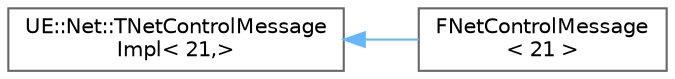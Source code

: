 digraph "Graphical Class Hierarchy"
{
 // INTERACTIVE_SVG=YES
 // LATEX_PDF_SIZE
  bgcolor="transparent";
  edge [fontname=Helvetica,fontsize=10,labelfontname=Helvetica,labelfontsize=10];
  node [fontname=Helvetica,fontsize=10,shape=box,height=0.2,width=0.4];
  rankdir="LR";
  Node0 [id="Node000000",label="UE::Net::TNetControlMessage\lImpl\< 21,\>",height=0.2,width=0.4,color="grey40", fillcolor="white", style="filled",URL="$df/d09/classUE_1_1Net_1_1TNetControlMessageImpl.html",tooltip=" "];
  Node0 -> Node1 [id="edge9675_Node000000_Node000001",dir="back",color="steelblue1",style="solid",tooltip=" "];
  Node1 [id="Node000001",label="FNetControlMessage\l\< 21 \>",height=0.2,width=0.4,color="grey40", fillcolor="white", style="filled",URL="$dd/def/classFNetControlMessage_3_0121_01_4.html",tooltip=" "];
}
